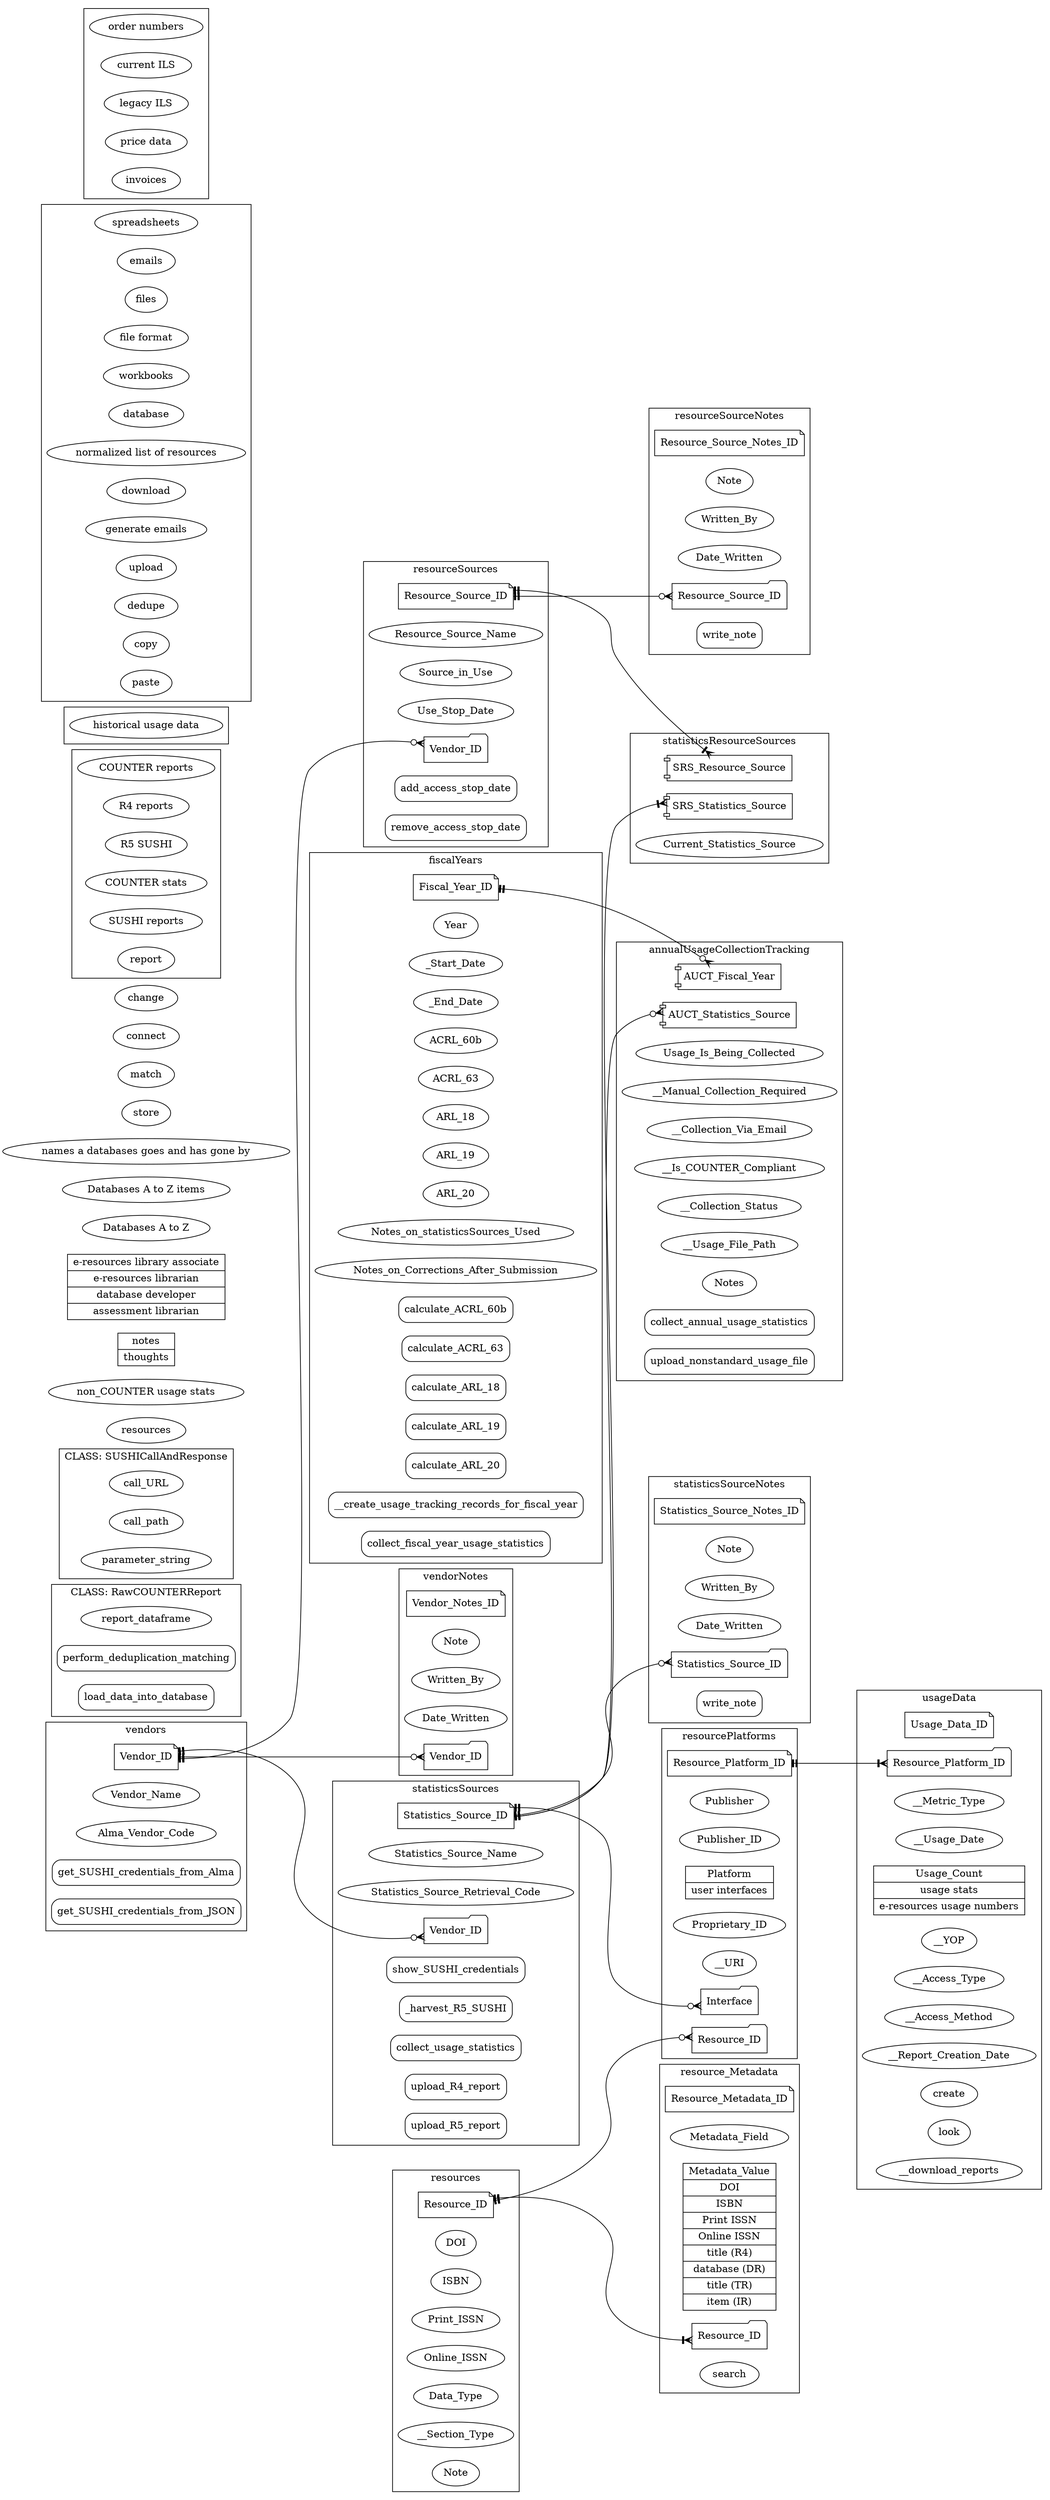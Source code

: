 digraph erd_and_classes {
    graph [rankdir = "LR"]
    /*
        ellipse = field/attribute
        note = PK
        folder = FK
        component = FK that makes up a composite PK
        Mrecord = methods

        Starting with two underscores means not from user stories
    */

    /* *** ESTABLISHED RELATIONS/CLASSES *** */

    subgraph cluster_fiscalYears {
        label="fiscalYears"

        // Attributes
        Fiscal_Year_ID [shape="note"]
        Year
        _Start_Date // The FY start as date data type to go in SQL queries
        _End_Date // The FY end as date data type to go in SQL queries
        // The submitted values are stored because vendors sometimes report issues with their stats collection, which require reharvesting
        ACRL_60b // Initial Circulation: Digital/Electronic
        ACRL_63 // E-Serials Usage: Digital/Electronic
        ARL_18 // Number of successful full-text article requests (journals)
        ARL_19 // Number of regular searches (databases)
        ARL_20 // Number of federated searches (databases)
        // Should the date when the numbers were collected be saved?
        Notes_on_statisticsSources_Used
        Notes_on_Corrections_After_Submission // If a vendor issues a correction requiring reharvesting after numbers are submitted, should it be recorded here or on the page of the specific source being reharvested?

        // Methods
        // Should each number have its own method, or should all of them be calculated at the same time?
        calculate_ACRL_60b [shape="Mrecord"]
        calculate_ACRL_63 [shape="Mrecord"]
        calculate_ARL_18 [shape="Mrecord"]
        calculate_ARL_19 [shape="Mrecord"]
        calculate_ARL_20 [shape="Mrecord"]
        __create_usage_tracking_records_for_fiscal_year [shape="Mrecord"]
        collect_fiscal_year_usage_statistics [shape="Mrecord"]
    }


    subgraph cluster_vendors {
        label="vendors"

        //Attributes
        Vendor_ID [shape="note"]
        Vendor_Name
        Alma_Vendor_Code

        //Methods
        get_SUSHI_credentials_from_Alma [shape="Mrecord"]
        get_SUSHI_credentials_from_JSON [shape="Mrecord"]
    }


    subgraph cluster_vendorNotes {
        label="vendorNotes"

        //Attributes
        Vendor_Notes_ID [shape="note"]
        Note_in_vendorNotes [label="Note"]
        Written_By_in_vendorNotes [label="Written_By"]
        Date_Written_in_vendorNotes [label="Date_Written"]
        Vendor_ID_in_vendorNotes [
            label="Vendor_ID"
            shape="folder"
        ]

        //Methods
    }


    subgraph cluster_statisticsSources {
        label="statisticsSources"

        // Attributes
        Statistics_Source_ID [shape="note"]
        Statistics_Source_Name
        Statistics_Source_Retrieval_Code
        Vendor_ID_in_statisticsSources [
            label="Vendor_ID"
            shape="folder"
        ]
        

        // Methods
        show_SUSHI_credentials [shape="Mrecord"]
        _harvest_R5_SUSHI [shape="Mrecord"]
        collect_usage_statistics [shape="Mrecord"]
        upload_R4_report [shape="Mrecord"]
        upload_R5_report [shape="Mrecord"]
    }


    subgraph cluster_statisticsSourceNotes {
        label="statisticsSourceNotes"

        //Attributes
        Statistics_Source_Notes_ID [shape="note"]
        Note_in_statisticsSourceNotes [label="Note"]
        Written_By_in_statisticsSourceNotes [label="Written_By"]
        Date_Written_in_statisticsSourceNotes [label="Date_Written"]
        Statistics_Source_ID_in_statisticsSourceNotes [
            label="Statistics_Source_ID"
            shape="folder"
        ]

        //Methods
        write_note_in_statisticsSourceNotes [
            label="write_note"
            shape="Mrecord"
        ]
    }


    subgraph cluster_statisticsResourceSources {
        label="statisticsResourceSources"

        // Attributes
        SRS_Statistics_Source [shape="component"]
        SRS_Resource_Source [shape="component"]
        Current_Statistics_Source // This indicates if the given statistics source is the active source for the resourceSource's usage. Every resourceSource in use must have a current statisticsSource regardless of if usage is actually provided for the resourceSource because the current statisticsSource is how the intentional omission of resourceSources that don't provide usage is tracked.

        // Methods
    }


    subgraph cluster_resourceSources {
        label="resourceSources"

        // Attributes
        Resource_Source_ID [shape="note"]
        Resource_Source_Name
        Source_in_Use
        Use_Stop_Date
        Vendor_ID_in_resourceSources [
            label="Vendor_ID"
            shape="folder"
        ]

        // Methods
        add_access_stop_date [shape="Mrecord"]
        remove_access_stop_date [shape="Mrecord"]
    }


    subgraph cluster_resourceSourceNotes {
        label="resourceSourceNotes"

        //Attributes
        Resource_Source_Notes_ID [shape="note"]
        Note_in_resourceSourceNotes [label="Note"]
        Written_By_in_resourceSourceNotes [label="Written_By"]
        Date_Written_in_resourceSourceNotes [label="Date_Written"]
        Resource_Source_ID_in_resourceSourceNotes [
            label="Resource_Source_ID"
            shape="folder"
        ]

        //Methods
        write_note_in_resourceSourceNotes [
            label="write_note"
            shape="Mrecord"
        ]
    }


    subgraph cluster_annualUsageCollectionTracking {
        label="annualUsageCollectionTracking"

        // Attributes
        AUCT_Fiscal_Year [shape="component"]
        AUCT_Statistics_Source [shape="component"]
        Usage_Is_Being_Collected
        __Manual_Collection_Required
        __Collection_Via_Email
        __Is_COUNTER_Compliant
        __Collection_Status
        __Usage_File_Path
        Notes

        // Methods
        collect_annual_usage_statistics [shape="Mrecord"]
        upload_nonstandard_usage_file [shape="Mrecord"]
    }


    subgraph cluster_resources {
        label="resources"

        // Attributes
        Resource_ID [shape="note"]
        DOI
        ISBN
        Print_ISSN
        Online_ISSN
        Data_Type // The initial list from R4 reports will have the less specific R4 types derived from the type of report itself. Should the R5 types overwrite these values or go in their own field?
        __Section_Type // This is in R5 IR only-how to add it? Does it go here?
        Note

        // Methods
    }


    subgraph cluster_resource_Metadata {
        label="resource_Metadata"

        // Attributes
        Resource_Metadata_ID [shape="note"]
        Metadata_Field
        Metadata_Value [
            shape="record"
            label="\N|DOI|ISBN|Print ISSN|Online ISSN|title (R4)|database (DR)|title (TR)|item (IR)"
        ]
        Resource_ID_in_Resource_Metadata [
            label="Resource_ID"
            shape="folder"
        ]

        // Methods
        search
    }


    subgraph cluster_resourcePlatforms {
        label="resourcePlatforms"

        // Attributes
        Resource_Platform_ID [shape="note"]
        Publisher // From the COUNTER report
        Publisher_ID // This is found in R5 only—how to add it?
        Platform [
            shape="record"
            label="\N|user interfaces"
        ]
        Proprietary_ID
        __URI // This is found in R5 TR, IR only—how to add it?
        // Parent_Data_Type?
        // Parent_DOI?
        // Parent_Proprietary_ID?
        Interface [shape="folder"] // This is interface in the Alma sense--the FK for Statistics_Source
        Resource_ID_in_Resource_Platforms [
            label="Resource_ID"
            shape="folder"
        ]

        // Methods
    }


    subgraph cluster_usageData {
        label="usageData"

        // Nouns: Classes or Attributes
        Usage_Data_ID [shape="note"]
        Resource_Platform_ID_in_COUNTER_Usage_Data [
            label="Resource_Platform_ID"
            shape="folder"
        ]
        __Metric_Type
        __Usage_Date
        Usage_Count [
            shape="record"
            label="\N|usage stats|e-resources usage numbers"
        ]
        __YOP // This is found in R5 TR, IR only—how to add it?
        __Access_Type // This is found in R5 TR, IR only—how to add it?
        __Access_Method // This is found in R5 only—how to add it?
        
        __Report_Creation_Date // For harvested R5 reports

        // Verbs: Methods
        create // create report--move to route function in view blueprint?
        look // aka view reports--move to route function in view blueprint?
        __download_reports // move to route function in view blueprint?
    }


    subgraph cluster_RawCOUNTERReport {
        label="CLASS: RawCOUNTERReport"

        // Attributes
        report_dataframe

        // Methods
        perform_deduplication_matching [shape="Mrecord"]
        load_data_into_database [shape="Mrecord"]
    }


    subgraph cluster_SUSHICallAndResponse {
        label="CLASS: SUSHICallAndResponse"

        // Attributes
        call_URL
        call_path
        parameter_string

        // Methods
        
    }


    // RELATIONSHIPS (ordered by PK, then FK)
    /*
        Establish relationships from the PK (tail) to the FK (head)
        table --------(can connect to)---------[optionality]--(and)--[cardinality]-->other table
        arrowhead = how PK table can connect to FK table
        arrowtail = how FK table can connect to PK table

        teeodot = 0..1 (unique but optional)
        crowodot = 0..N (optional, not unique)
        teetee = 1..1 (exactly one)
        crowtee = 1..N (neither optional nor unique)
    */

    Fiscal_Year_ID -> AUCT_Fiscal_Year [
        dir="both"
        arrowhead="crowodot"
        arrowtail="teetee"
    ]


    Vendor_ID -> Vendor_ID_in_vendorNotes [
        dir="both"
        arrowhead="crowodot"
        arrowtail="teetee"
    ]

    Vendor_ID -> Vendor_ID_in_statisticsSources [
        dir="both"
        arrowhead="crowodot" // Want the option to have a vendor without a statistics source
        arrowtail="teetee"
    ]

    Vendor_ID -> Vendor_ID_in_resourceSources [
        dir="both"
        arrowhead="crowodot" // Want the option to have a vendor without a statistics source
        arrowtail="teetee"
    ]


    Statistics_Source_ID -> Statistics_Source_ID_in_statisticsSourceNotes [
        dir="both"
        arrowhead="crowodot"
        arrowtail="teetee"
    ]


    Statistics_Source_ID -> SRS_Statistics_Source [
        dir="both"
        arrowhead="crowtee"
        arrowtail="teetee"
    ]


    Statistics_Source_ID -> AUCT_Statistics_Source [
        dir="both"
        arrowhead="crowodot" // Since sources don't need to be connected to a collection year, they can be added as they arise, rather than needing to wait for the first round of collections in which they'll be included
        arrowtail="teetee"
    ]
    
    
    Statistics_Source_ID -> Interface [
        dir="both"
        arrowhead="crowodot"
        arrowtail="teetee"
    ]


    Resource_Source_ID -> SRS_Resource_Source [
        dir="both"
        arrowhead="crowtee"
        arrowtail="teetee"
    ]


    Resource_Source_ID -> Resource_Source_ID_in_resourceSourceNotes [
        dir="both"
        arrowhead="crowodot"
        arrowtail="teetee"
    ]


    Resource_ID -> Resource_ID_in_Resource_Metadata [
        dir="both"
        arrowhead="crowtee"
        arrowtail="teetee"
    ]


    Resource_ID -> Resource_ID_in_Resource_Platforms [
        dir="both"
        arrowhead="crowodot" // Platforms are normalized in this relation; they don't connect to individual resources
        arrowtail="teetee"
    ]


    Resource_Platform_ID -> Resource_Platform_ID_in_COUNTER_Usage_Data [
        dir="both"
        arrowhead="crowtee"
        arrowtail="teetee"
    ]



    /* *** OBJECTS TO BE ORGANIZED *** */

    // Nouns: Classes or Attributes
    resources
    "non_COUNTER usage stats"
    notes [
        shape="record"
        label="notes|thoughts"
    ]
    librarians [
        shape="record"
        label="e-resources library associate|e-resources librarian|database developer|assessment librarian"
    ]
    "Databases A to Z"
    "Databases A to Z items"
    "names a databases goes and has gone by"
    /* Do these need to be kept?
        reference
        location
        databases
        aggregator
        initial database data
        unique resource list
    */

    //Verbs: Methods
    store
    match
    connect
    change

    /* Do these need to be kept?
        send
        add
        know
        organize
        has gone by
        use
        start
        pulled
        submitted
        retained
    */

    subgraph cluster_COUNTER_Terms {
        // Nouns: Classes or Attributes
        "COUNTER reports"
        "R4 reports"
        "R5 SUSHI"
        "COUNTER stats"
        "SUSHI reports"
        report
        // Verbs: Methods
    }

    subgraph cluster_Annual_Collection_Terms{
        // Nouns: Classes or Attributes
        "historical usage data"
        // Verbs: Methods
    }

    subgraph cluster_Technical_Terms {
        // Nouns: Classes or Attributes
        spreadsheets
        emails
        files
        "file format"
        workbooks
        database
        "normalized list of resources"
        // Verbs: Methods
        download
        "generate emails"
        upload
        dedupe
        copy
        paste
    }

    subgraph cluster_Acquisitions_Terms {
        // Nouns: Classes or Attributes
        "order numbers"
        "current ILS"
        "legacy ILS"
        "price data"
        invoices
        // Verbs: Methods
    }
}
